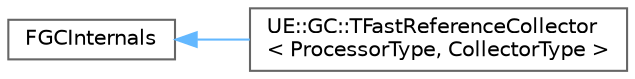 digraph "Graphical Class Hierarchy"
{
 // INTERACTIVE_SVG=YES
 // LATEX_PDF_SIZE
  bgcolor="transparent";
  edge [fontname=Helvetica,fontsize=10,labelfontname=Helvetica,labelfontsize=10];
  node [fontname=Helvetica,fontsize=10,shape=box,height=0.2,width=0.4];
  rankdir="LR";
  Node0 [id="Node000000",label="FGCInternals",height=0.2,width=0.4,color="grey40", fillcolor="white", style="filled",URL="$dd/d88/structFGCInternals.html",tooltip="Helper to give GC internals friend access to certain core classes."];
  Node0 -> Node1 [id="edge3908_Node000000_Node000001",dir="back",color="steelblue1",style="solid",tooltip=" "];
  Node1 [id="Node000001",label="UE::GC::TFastReferenceCollector\l\< ProcessorType, CollectorType \>",height=0.2,width=0.4,color="grey40", fillcolor="white", style="filled",URL="$db/de2/classUE_1_1GC_1_1TFastReferenceCollector.html",tooltip="Helper class that looks for UObject references by traversing UClass token stream and calls AddReferen..."];
}
